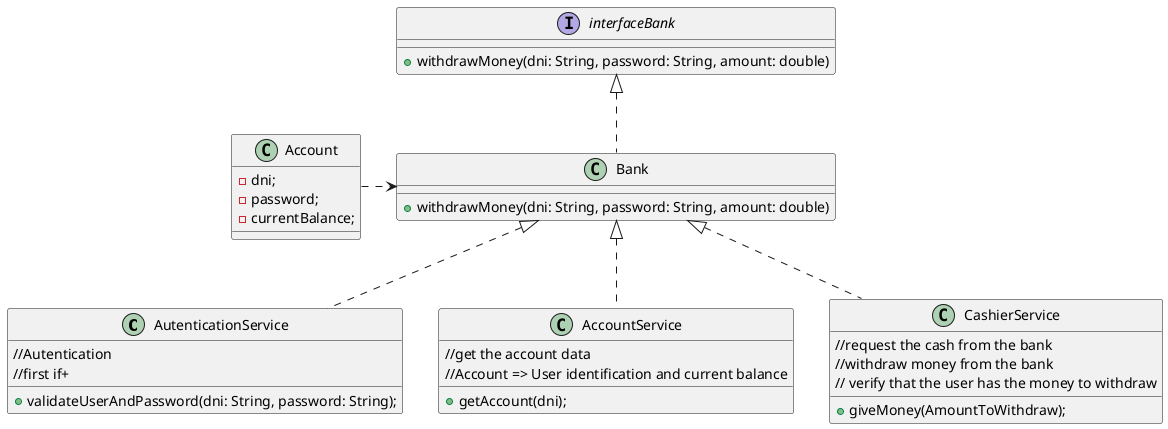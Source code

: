 @startuml

class AutenticationService{
//Autentication
+ validateUserAndPassword(dni: String, password: String);
//first if+
}
class AccountService{
//get the account data
+ getAccount(dni);
//Account => User identification and current balance
}

class CashierService{
//request the cash from the bank
//withdraw money from the bank
+ giveMoney(AmountToWithdraw);
// verify that the user has the money to withdraw
}

interface interfaceBank{
+ withdrawMoney(dni: String, password: String, amount: double)
}

class Bank {
+ withdrawMoney(dni: String, password: String, amount: double)
}

class Account{
- dni;
- password;
- currentBalance;
}


AutenticationService .up.|> Bank
AccountService .up.|> Bank
CashierService .up.|> Bank
Bank .up.|> interfaceBank
Account .right.> Bank



@enduml
